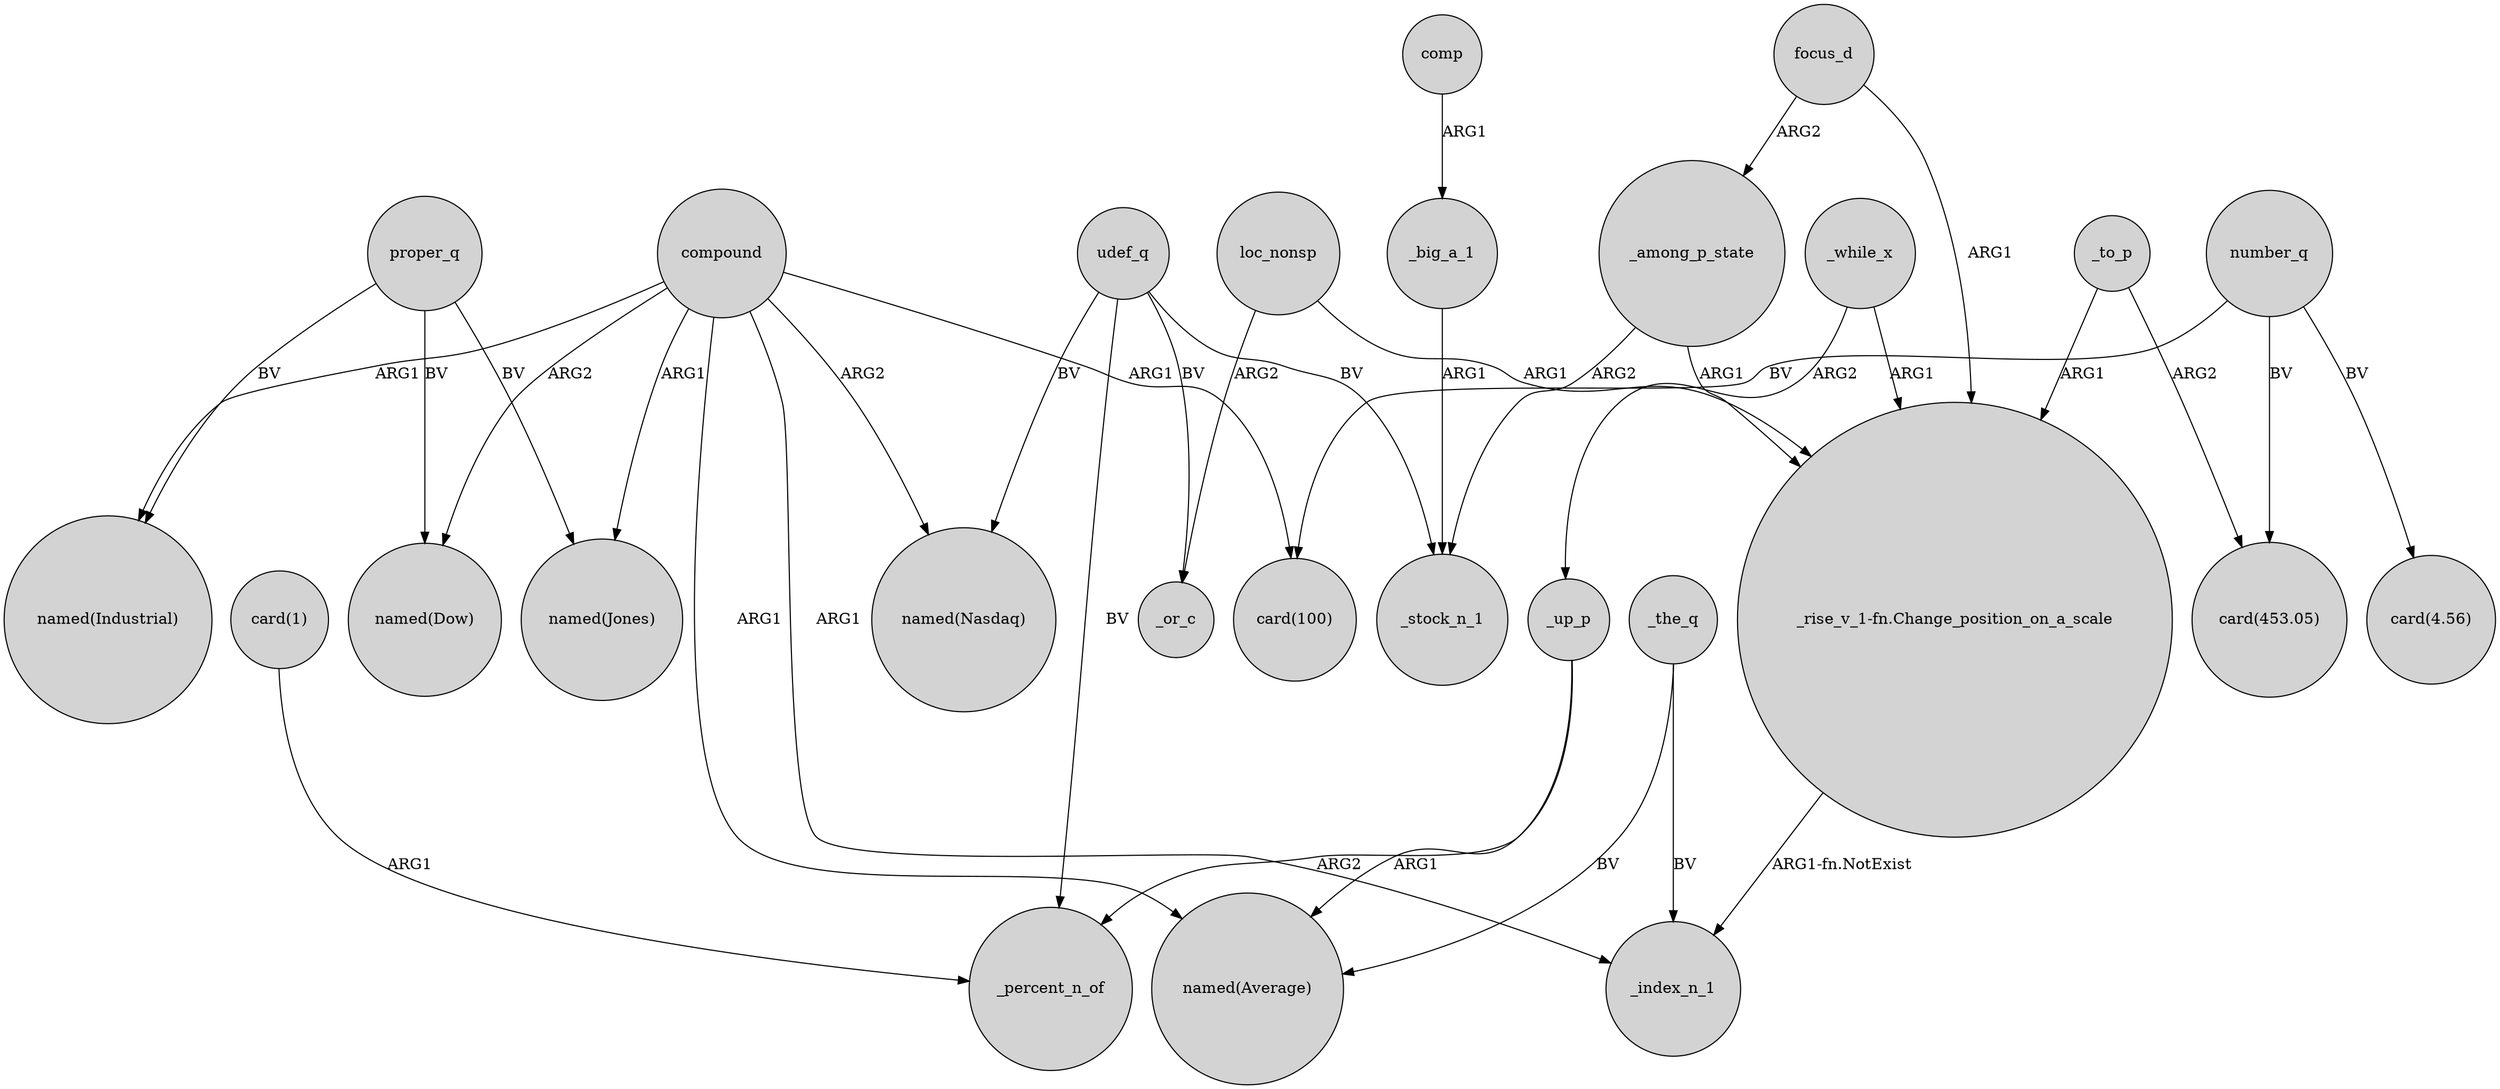 digraph {
	node [shape=circle style=filled]
	compound -> "named(Industrial)" [label=ARG1]
	"card(1)" -> _percent_n_of [label=ARG1]
	comp -> _big_a_1 [label=ARG1]
	compound -> "named(Dow)" [label=ARG2]
	_among_p_state -> _stock_n_1 [label=ARG2]
	_while_x -> _up_p [label=ARG2]
	proper_q -> "named(Dow)" [label=BV]
	compound -> "named(Nasdaq)" [label=ARG2]
	compound -> "named(Average)" [label=ARG1]
	udef_q -> _or_c [label=BV]
	_while_x -> "_rise_v_1-fn.Change_position_on_a_scale" [label=ARG1]
	number_q -> "card(100)" [label=BV]
	number_q -> "card(453.05)" [label=BV]
	proper_q -> "named(Industrial)" [label=BV]
	proper_q -> "named(Jones)" [label=BV]
	udef_q -> _stock_n_1 [label=BV]
	"_rise_v_1-fn.Change_position_on_a_scale" -> _index_n_1 [label="ARG1-fn.NotExist"]
	udef_q -> "named(Nasdaq)" [label=BV]
	loc_nonsp -> "_rise_v_1-fn.Change_position_on_a_scale" [label=ARG1]
	_among_p_state -> "_rise_v_1-fn.Change_position_on_a_scale" [label=ARG1]
	focus_d -> "_rise_v_1-fn.Change_position_on_a_scale" [label=ARG1]
	_up_p -> "named(Average)" [label=ARG1]
	_big_a_1 -> _stock_n_1 [label=ARG1]
	_the_q -> _index_n_1 [label=BV]
	number_q -> "card(4.56)" [label=BV]
	udef_q -> _percent_n_of [label=BV]
	loc_nonsp -> _or_c [label=ARG2]
	_to_p -> "_rise_v_1-fn.Change_position_on_a_scale" [label=ARG1]
	_to_p -> "card(453.05)" [label=ARG2]
	focus_d -> _among_p_state [label=ARG2]
	compound -> "card(100)" [label=ARG1]
	_the_q -> "named(Average)" [label=BV]
	compound -> "named(Jones)" [label=ARG1]
	_up_p -> _percent_n_of [label=ARG2]
	compound -> _index_n_1 [label=ARG1]
}
